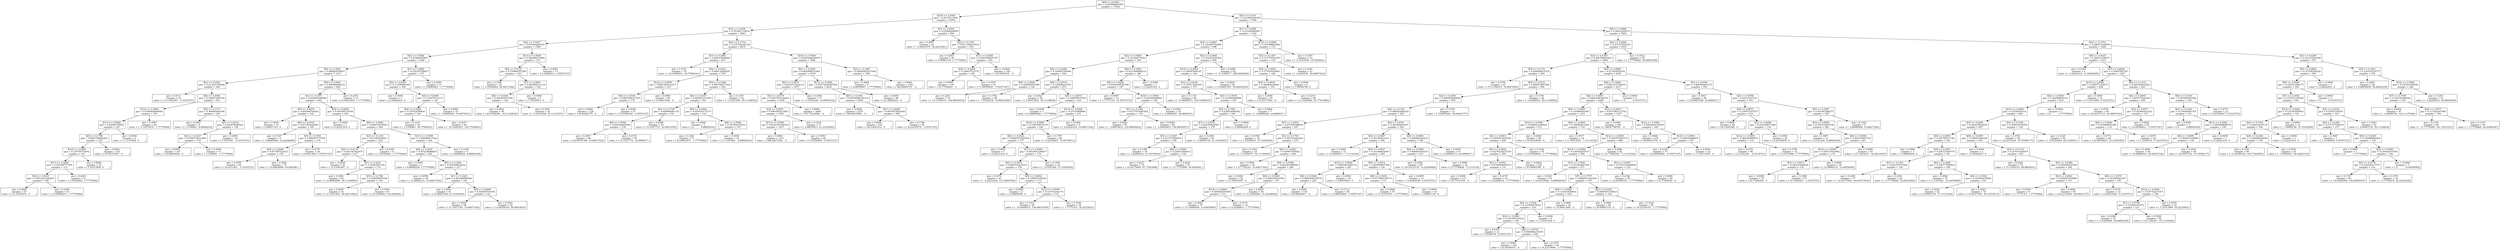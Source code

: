 digraph Tree {
0 [label="X[0] <= 0.0450\ngini = 0.499986893585\nsamples = 17452", shape="box"] ;
1 [label="X[14] <= 0.5000\ngini = 0.34735115561\nsamples = 10452", shape="box"] ;
0 -> 1 ;
2 [label="X[3] <= 0.1454\ngini = 0.351967116814\nsamples = 9863", shape="box"] ;
1 -> 2 ;
3 [label="X[5] <= 0.5247\ngini = 0.470924260323\nsamples = 1584", shape="box"] ;
2 -> 3 ;
4 [label="X[2] <= 0.5000\ngini = 0.47960255907\nsamples = 1408", shape="box"] ;
3 -> 4 ;
5 [label="X[4] <= 0.3054\ngini = 0.499824050857\nsamples = 1233", shape="box"] ;
4 -> 5 ;
6 [label="X[1] <= 0.2561\ngini = 0.213231740928\nsamples = 564", shape="box"] ;
5 -> 6 ;
7 [label="gini = 0.4111\nsamples = 43\nvalue = [ 13.11063567   5.33335751]", shape="box"] ;
6 -> 7 ;
8 [label="X[8] <= 0.5000\ngini = 0.189471465726\nsamples = 521", shape="box"] ;
6 -> 8 ;
9 [label="X[12] <= 0.5000\ngini = 0.0766804068949\nsamples = 376", shape="box"] ;
8 -> 9 ;
10 [label="X[13] <= 0.5000\ngini = 0.06020778945\nsamples = 327", shape="box"] ;
9 -> 10 ;
11 [label="X[5] <= 0.1790\ngini = 0.0607789482591\nsamples = 323", shape="box"] ;
10 -> 11 ;
12 [label="X[10] <= 0.5000\ngini = 0.137765735492\nsamples = 130", shape="box"] ;
11 -> 12 ;
13 [label="X[11] <= 0.5000\ngini = 0.153509777205\nsamples = 112", shape="box"] ;
12 -> 13 ;
14 [label="X[0] <= 0.0235\ngini = 0.0912221249225\nsamples = 100", shape="box"] ;
13 -> 14 ;
15 [label="gini = 0.0000\nsamples = 57\nvalue = [ 21.33255974   0.        ]", shape="box"] ;
14 -> 15 ;
16 [label="gini = 0.2000\nsamples = 43\nvalue = [ 13.99949233   1.77778584]", shape="box"] ;
14 -> 16 ;
17 [label="gini = 0.4445\nsamples = 12\nvalue = [ 3.55542662  1.77778584]", shape="box"] ;
13 -> 17 ;
18 [label="gini = 0.0000\nsamples = 18\nvalue = [ 5.33313994  0.        ]", shape="box"] ;
12 -> 18 ;
19 [label="gini = 0.0000\nsamples = 193\nvalue = [ 65.55317837   0.        ]", shape="box"] ;
11 -> 19 ;
20 [label="gini = 0.0000\nsamples = 4\nvalue = [ 1.11107082  0.        ]", shape="box"] ;
10 -> 20 ;
21 [label="gini = 0.1687\nsamples = 49\nvalue = [ 17.33270479   1.77778584]", shape="box"] ;
9 -> 21 ;
22 [label="X[5] <= 0.1173\ngini = 0.360685004346\nsamples = 145", shape="box"] ;
8 -> 22 ;
23 [label="gini = 0.3841\nsamples = 9\nvalue = [ 3.1109983   8.88892918]", shape="box"] ;
22 -> 23 ;
24 [label="X[5] <= 0.4012\ngini = 0.222479420942\nsamples = 136", shape="box"] ;
22 -> 24 ;
25 [label="X[3] <= 0.1437\ngini = 0.0760738310269\nsamples = 118", shape="box"] ;
24 -> 25 ;
26 [label="gini = 0.0000\nsamples = 107\nvalue = [ 39.99854952   0.        ]", shape="box"] ;
25 -> 26 ;
27 [label="gini = 0.4628\nsamples = 11\nvalue = [ 3.1109983   1.77778584]", shape="box"] ;
25 -> 27 ;
28 [label="gini = 0.4998\nsamples = 18\nvalue = [ 5.5553541   5.33335751]", shape="box"] ;
24 -> 28 ;
29 [label="X[5] <= 0.5000\ngini = 0.459900684632\nsamples = 669", shape="box"] ;
5 -> 29 ;
30 [label="X[1] <= 0.1871\ngini = 0.454601649586\nsamples = 642", shape="box"] ;
29 -> 30 ;
31 [label="X[5] <= 0.0679\ngini = 0.482006765462\nsamples = 192", shape="box"] ;
30 -> 31 ;
32 [label="gini = 0.0000\nsamples = 10\nvalue = [ 4.88871161  0.        ]", shape="box"] ;
31 -> 32 ;
33 [label="X[9] <= 0.0165\ngini = 0.473368324403\nsamples = 182", shape="box"] ;
31 -> 33 ;
34 [label="gini = 0.1107\nsamples = 6\nvalue = [  0.88885666  14.22228669]", shape="box"] ;
33 -> 34 ;
35 [label="X[5] <= 0.3765\ngini = 0.488307775782\nsamples = 176", shape="box"] ;
33 -> 35 ;
36 [label="X[0] <= 0.0286\ngini = 0.477597912033\nsamples = 150", shape="box"] ;
35 -> 36 ;
37 [label="gini = 0.2550\nsamples = 80\nvalue = [ 30.2211263    5.33335751]", shape="box"] ;
36 -> 37 ;
38 [label="gini = 0.3062\nsamples = 70\nvalue = [ 14.88834899  64.0002901 ]", shape="box"] ;
36 -> 38 ;
39 [label="gini = 0.4170\nsamples = 26\nvalue = [ 8.44413823  3.55557167]", shape="box"] ;
35 -> 39 ;
40 [label="X[9] <= 0.0050\ngini = 0.440748716509\nsamples = 450", shape="box"] ;
30 -> 40 ;
41 [label="gini = 0.0000\nsamples = 1\nvalue = [ 0.22221416  0.        ]", shape="box"] ;
40 -> 41 ;
42 [label="X[8] <= 0.5000\ngini = 0.440478279093\nsamples = 449", shape="box"] ;
40 -> 42 ;
43 [label="X[3] <= 0.1435\ngini = 0.411829304811\nsamples = 225", shape="box"] ;
42 -> 43 ;
44 [label="X[0] <= 0.0170\ngini = 0.403192762479\nsamples = 217", shape="box"] ;
43 -> 44 ;
45 [label="gini = -0.0000\nsamples = 43\nvalue = [ 13.11063567   0.        ]", shape="box"] ;
44 -> 45 ;
46 [label="X[1] <= 0.3261\ngini = 0.35363947192\nsamples = 174", shape="box"] ;
44 -> 46 ;
47 [label="gini = 0.3994\nsamples = 69\nvalue = [ 14.88834899  39.11128839]", shape="box"] ;
46 -> 47 ;
48 [label="X[5] <= 0.1790\ngini = 0.332605878108\nsamples = 105", shape="box"] ;
46 -> 48 ;
49 [label="gini = 0.2695\nsamples = 44\nvalue = [ 11.55513653  60.44471842]", shape="box"] ;
48 -> 49 ;
50 [label="gini = 0.3943\nsamples = 61\nvalue = [ 16.44384813  44.4446459 ]", shape="box"] ;
48 -> 50 ;
51 [label="gini = 0.4445\nsamples = 8\nvalue = [ 3.55542662  1.77778584]", shape="box"] ;
43 -> 51 ;
52 [label="X[11] <= 0.5000\ngini = 0.466896617342\nsamples = 224", shape="box"] ;
42 -> 52 ;
53 [label="X[9] <= 0.5035\ngini = 0.475238086603\nsamples = 220", shape="box"] ;
52 -> 53 ;
54 [label="gini = 0.3967\nsamples = 3\nvalue = [ 0.66664249  1.77778584]", shape="box"] ;
53 -> 54 ;
55 [label="X[5] <= 0.1420\ngini = 0.476004816432\nsamples = 217", shape="box"] ;
53 -> 55 ;
56 [label="gini = 0.4956\nsamples = 36\nvalue = [ 12.88842151  10.66671502]", shape="box"] ;
55 -> 56 ;
57 [label="X[1] <= 0.3261\ngini = 0.463040908626\nsamples = 181", shape="box"] ;
55 -> 57 ;
58 [label="gini = 0.4932\nsamples = 61\nvalue = [ 16.88827646  21.33343003]", shape="box"] ;
57 -> 58 ;
59 [label="X[0] <= 0.0298\ngini = 0.445406710393\nsamples = 120", shape="box"] ;
57 -> 59 ;
60 [label="gini = 0.4429\nsamples = 68\nvalue = [ 21.55477391  10.66671502]", shape="box"] ;
59 -> 60 ;
61 [label="gini = 0.2945\nsamples = 52\nvalue = [ 12.44399318  56.88914675]", shape="box"] ;
59 -> 61 ;
62 [label="gini = 0.1298\nsamples = 4\nvalue = [ 0.66664249  8.88892918]", shape="box"] ;
52 -> 62 ;
63 [label="gini = 0.2873\nsamples = 27\nvalue = [ 8.44413823  1.77778584]", shape="box"] ;
29 -> 63 ;
64 [label="X[1] <= 0.4690\ngini = 0.192145796637\nsamples = 175", shape="box"] ;
4 -> 64 ;
65 [label="X[5] <= 0.0309\ngini = 0.17299996349\nsamples = 162", shape="box"] ;
64 -> 65 ;
66 [label="gini = 0.0000\nsamples = 1\nvalue = [ 0.44442833  0.        ]", shape="box"] ;
65 -> 66 ;
67 [label="X[4] <= 0.8389\ngini = 0.170679712137\nsamples = 161", shape="box"] ;
65 -> 67 ;
68 [label="X[4] <= 0.4289\ngini = 0.197524596641\nsamples = 126", shape="box"] ;
67 -> 68 ;
69 [label="gini = 0.1107\nsamples = 30\nvalue = [  3.1109983   49.77800341]", shape="box"] ;
68 -> 69 ;
70 [label="gini = 0.2257\nsamples = 96\nvalue = [  19.33263227  129.77836603]", shape="box"] ;
68 -> 70 ;
71 [label="gini = 0.0965\nsamples = 35\nvalue = [  3.99985495  74.66700511]", shape="box"] ;
67 -> 71 ;
72 [label="gini = 0.4260\nsamples = 13\nvalue = [ 3.99985495  1.77778584]", shape="box"] ;
64 -> 72 ;
73 [label="X[13] <= 0.5000\ngini = 0.384266173804\nsamples = 176", shape="box"] ;
3 -> 73 ;
74 [label="X[9] <= 0.5125\ngini = 0.370860357299\nsamples = 163", shape="box"] ;
73 -> 74 ;
75 [label="gini = 0.1049\nsamples = 34\nvalue = [  3.55542662  60.44471842]", shape="box"] ;
74 -> 75 ;
76 [label="X[7] <= 0.8601\ngini = 0.465866311138\nsamples = 129", shape="box"] ;
74 -> 76 ;
77 [label="X[4] <= 0.9393\ngini = 0.460383572368\nsamples = 124", shape="box"] ;
76 -> 77 ;
78 [label="gini = 0.4903\nsamples = 99\nvalue = [ 29.55448381  39.11128839]", shape="box"] ;
77 -> 78 ;
79 [label="gini = 0.3047\nsamples = 25\nvalue = [  5.33313994  23.11121587]", shape="box"] ;
77 -> 79 ;
80 [label="gini = 0.0000\nsamples = 5\nvalue = [ 1.55549915  0.        ]", shape="box"] ;
76 -> 80 ;
81 [label="gini = 0.4963\nsamples = 13\nvalue = [ 4.22206912  3.55557167]", shape="box"] ;
73 -> 81 ;
82 [label="X[4] <= 0.1736\ngini = 0.135749330728\nsamples = 8279", shape="box"] ;
2 -> 82 ;
83 [label="X[7] <= 0.2954\ngini = 0.499514692895\nsamples = 613", shape="box"] ;
82 -> 83 ;
84 [label="gini = 0.3733\nsamples = 78\nvalue = [ 16.44384813  49.77800341]", shape="box"] ;
83 -> 84 ;
85 [label="X[0] <= 0.0210\ngini = 0.489132890297\nsamples = 535", shape="box"] ;
83 -> 85 ;
86 [label="X[12] <= 0.5000\ngini = 0.0827496141017\nsamples = 215", shape="box"] ;
85 -> 86 ;
87 [label="X[0] <= 0.0166\ngini = 0.0997266317616\nsamples = 175", shape="box"] ;
86 -> 87 ;
88 [label="gini = 0.0000\nsamples = 128\nvalue = [ 48.44268775   0.        ]", shape="box"] ;
87 -> 88 ;
89 [label="gini = 0.3029\nsamples = 47\nvalue = [ 15.55499148   3.55557167]", shape="box"] ;
87 -> 89 ;
90 [label="gini = 0.0000\nsamples = 40\nvalue = [ 14.66613482   0.        ]", shape="box"] ;
86 -> 90 ;
91 [label="X[5] <= 0.5309\ngini = 0.490749277022\nsamples = 320", shape="box"] ;
85 -> 91 ;
92 [label="X[0] <= 0.0357\ngini = 0.499523151956\nsamples = 301", shape="box"] ;
91 -> 92 ;
93 [label="X[3] <= 0.1765\ngini = 0.496804061155\nsamples = 191", shape="box"] ;
92 -> 93 ;
94 [label="X[8] <= 0.5000\ngini = 0.496328265944\nsamples = 138", shape="box"] ;
93 -> 94 ;
95 [label="gini = 0.4067\nsamples = 88\nvalue = [ 26.88791384  10.66671502]", shape="box"] ;
94 -> 95 ;
96 [label="gini = 0.4718\nsamples = 50\nvalue = [ 15.33277731  24.8890017 ]", shape="box"] ;
94 -> 96 ;
97 [label="gini = 0.4380\nsamples = 53\nvalue = [ 15.33277731  32.00014505]", shape="box"] ;
93 -> 97 ;
98 [label="X[5] <= 0.0494\ngini = 0.459520173175\nsamples = 110", shape="box"] ;
92 -> 98 ;
99 [label="gini = 0.0000\nsamples = 3\nvalue = [ 0.          8.88892918]", shape="box"] ;
98 -> 99 ;
100 [label="X[8] <= 0.5000\ngini = 0.357440155033\nsamples = 107", shape="box"] ;
98 -> 100 ;
101 [label="gini = 0.1284\nsamples = 73\nvalue = [ 23.99912971   1.77778584]", shape="box"] ;
100 -> 101 ;
102 [label="gini = 0.4938\nsamples = 34\nvalue = [ 11.1107082    8.88892918]", shape="box"] ;
100 -> 102 ;
103 [label="gini = 0.1447\nsamples = 19\nvalue = [  3.33321246  39.11128839]", shape="box"] ;
91 -> 103 ;
104 [label="X[10] <= 0.5000\ngini = 0.0335048389979\nsamples = 7666", shape="box"] ;
82 -> 104 ;
105 [label="X[4] <= 0.5188\ngini = 0.0402908533901\nsamples = 6105", shape="box"] ;
104 -> 105 ;
106 [label="X[4] <= 0.3975\ngini = 0.0634371492133\nsamples = 3475", shape="box"] ;
105 -> 106 ;
107 [label="X[3] <= 0.9176\ngini = 0.0397297164261\nsamples = 3458", shape="box"] ;
106 -> 107 ;
108 [label="X[3] <= 0.8057\ngini = 0.0901962515853\nsamples = 1454", shape="box"] ;
107 -> 108 ;
109 [label="X[13] <= 0.5000\ngini = 0.0140781692729\nsamples = 1437", shape="box"] ;
108 -> 109 ;
110 [label="gini = 0.0000\nsamples = 1411\nvalue = [ 488.42673242    0.        ]", shape="box"] ;
109 -> 110 ;
111 [label="gini = 0.3953\nsamples = 26\nvalue = [ 9.55520905  3.55557167]", shape="box"] ;
109 -> 111 ;
112 [label="gini = 0.2101\nsamples = 17\nvalue = [  2.88878413  21.33343003]", shape="box"] ;
108 -> 112 ;
113 [label="gini = 0.0000\nsamples = 2004\nvalue = [ 701.75232984    0.        ]", shape="box"] ;
107 -> 113 ;
114 [label="gini = 0.2854\nsamples = 17\nvalue = [  3.33321246  16.00007252]", shape="box"] ;
106 -> 114 ;
115 [label="X[13] <= 0.5000\ngini = 0.00775025697594\nsamples = 2630", shape="box"] ;
105 -> 115 ;
116 [label="X[0] <= 0.0391\ngini = 0.00794064184116\nsamples = 2564", shape="box"] ;
115 -> 116 ;
117 [label="gini = -0.0000\nsamples = 2275\nvalue = [ 786.86035464    0.        ]", shape="box"] ;
116 -> 117 ;
118 [label="X[1] <= 0.9299\ngini = 0.0653672802449\nsamples = 289", shape="box"] ;
116 -> 118 ;
119 [label="gini = 0.0000\nsamples = 193\nvalue = [ 69.33081916   0.        ]", shape="box"] ;
118 -> 119 ;
120 [label="gini = 0.1790\nsamples = 96\nvalue = [ 32.22105378   3.55557167]", shape="box"] ;
118 -> 120 ;
121 [label="gini = 0.0000\nsamples = 66\nvalue = [ 21.99920223   0.        ]", shape="box"] ;
115 -> 121 ;
122 [label="X[3] <= 0.1487\ngini = 0.00642847817049\nsamples = 1561", shape="box"] ;
104 -> 122 ;
123 [label="gini = 0.4800\nsamples = 8\nvalue = [ 2.66656997  1.77778584]", shape="box"] ;
122 -> 123 ;
124 [label="gini = 0.0000\nsamples = 1553\nvalue = [ 546.86905755    0.        ]", shape="box"] ;
122 -> 124 ;
125 [label="X[3] <= 0.0591\ngini = 0.25260099859\nsamples = 589", shape="box"] ;
1 -> 125 ;
126 [label="gini = 0.2897\nsamples = 24\nvalue = [  6.44421076  30.22235921]", shape="box"] ;
125 -> 126 ;
127 [label="X[4] <= 0.1736\ngini = 0.0511394013014\nsamples = 565", shape="box"] ;
125 -> 127 ;
128 [label="gini = 0.2563\nsamples = 26\nvalue = [ 9.99963738  1.77778584]", shape="box"] ;
127 -> 128 ;
129 [label="X[7] <= 0.6458\ngini = 0.0364768597307\nsamples = 539", shape="box"] ;
127 -> 129 ;
130 [label="X[4] <= 0.4268\ngini = 0.100037415751\nsamples = 190", shape="box"] ;
129 -> 130 ;
131 [label="gini = 0.0000\nsamples = 149\nvalue = [ 51.77590021   0.        ]", shape="box"] ;
130 -> 131 ;
132 [label="gini = 0.3527\nsamples = 41\nvalue = [ 11.99956485   3.55557167]", shape="box"] ;
130 -> 132 ;
133 [label="gini = -0.0000\nsamples = 349\nvalue = [ 123.9955035    0.       ]", shape="box"] ;
129 -> 133 ;
134 [label="X[3] <= 0.1431\ngini = 0.419829186184\nsamples = 7000", shape="box"] ;
0 -> 134 ;
135 [label="X[1] <= 0.4690\ngini = 0.141044409957\nsamples = 1149", shape="box"] ;
134 -> 135 ;
136 [label="X[4] <= 0.6987\ngini = 0.122240762286\nsamples = 996", shape="box"] ;
135 -> 136 ;
137 [label="X[2] <= 0.5000\ngini = 0.10320677626\nsamples = 590", shape="box"] ;
136 -> 137 ;
138 [label="X[4] <= 0.4289\ngini = 0.149091346406\nsamples = 392", shape="box"] ;
137 -> 138 ;
139 [label="X[8] <= 0.5000\ngini = 0.200582651988\nsamples = 120", shape="box"] ;
138 -> 139 ;
140 [label="gini = 0.2201\nsamples = 74\nvalue = [  15.11056315  104.88936433]", shape="box"] ;
139 -> 140 ;
141 [label="gini = 0.1702\nsamples = 46\nvalue = [  7.55528158  72.88921928]", shape="box"] ;
139 -> 141 ;
142 [label="X[0] <= 0.0514\ngini = 0.128588210743\nsamples = 272", shape="box"] ;
138 -> 142 ;
143 [label="gini = 0.2921\nsamples = 38\nvalue = [  8.44413823  39.11128839]", shape="box"] ;
142 -> 143 ;
144 [label="X[9] <= 0.0075\ngini = 0.109958675032\nsamples = 234", shape="box"] ;
142 -> 144 ;
145 [label="gini = 0.4444\nsamples = 3\nvalue = [ 0.88885666  1.77778584]", shape="box"] ;
144 -> 145 ;
146 [label="X[13] <= 0.5000\ngini = 0.10725968899\nsamples = 231", shape="box"] ;
144 -> 146 ;
147 [label="X[10] <= 0.5000\ngini = 0.108756074145\nsamples = 226", shape="box"] ;
146 -> 147 ;
148 [label="X[0] <= 0.0520\ngini = 0.0928743365305\nsamples = 177", shape="box"] ;
147 -> 148 ;
149 [label="gini = 0.0000\nsamples = 1\nvalue = [ 0.22221416  0.        ]", shape="box"] ;
148 -> 149 ;
150 [label="X[11] <= 0.5000\ngini = 0.0918872196977\nsamples = 176", shape="box"] ;
148 -> 150 ;
151 [label="X[0] <= 0.0672\ngini = 0.0847010210147\nsamples = 153", shape="box"] ;
150 -> 151 ;
152 [label="gini = 0.0370\nsamples = 41\nvalue = [   2.22214164  115.55607934]", shape="box"] ;
151 -> 152 ;
153 [label="X[5] <= 0.0802\ngini = 0.108293102438\nsamples = 112", shape="box"] ;
151 -> 153 ;
154 [label="gini = 0.0000\nsamples = 2\nvalue = [ 0.88885666  0.        ]", shape="box"] ;
153 -> 154 ;
155 [label="X[12] <= 0.5000\ngini = 0.101742162178\nsamples = 110", shape="box"] ;
153 -> 155 ;
156 [label="gini = 0.1012\nsamples = 92\nvalue = [  10.44406571  184.88972695]", shape="box"] ;
155 -> 156 ;
157 [label="gini = 0.1049\nsamples = 18\nvalue = [  1.77771331  30.22235921]", shape="box"] ;
155 -> 157 ;
158 [label="gini = 0.1505\nsamples = 23\nvalue = [  3.33321246  37.33350256]", shape="box"] ;
150 -> 158 ;
159 [label="gini = 0.1787\nsamples = 49\nvalue = [  8.22192407  74.66700511]", shape="box"] ;
147 -> 159 ;
160 [label="gini = 0.0400\nsamples = 5\nvalue = [  0.22221416  10.66671502]", shape="box"] ;
146 -> 160 ;
161 [label="X[0] <= 0.3006\ngini = 0.0313496898214\nsamples = 198", shape="box"] ;
137 -> 161 ;
162 [label="X[5] <= 0.0926\ngini = 0.0305058543796\nsamples = 197", shape="box"] ;
161 -> 162 ;
163 [label="gini = 0.0907\nsamples = 15\nvalue = [  1.77771331  35.55571672]", shape="box"] ;
162 -> 163 ;
164 [label="X[10] <= 0.5000\ngini = 0.025490486683\nsamples = 182", shape="box"] ;
162 -> 164 ;
165 [label="X[1] <= 0.1382\ngini = 0.0177074401952\nsamples = 143", shape="box"] ;
164 -> 165 ;
166 [label="gini = 0.0242\nsamples = 97\nvalue = [   2.88878413  232.88994452]", shape="box"] ;
165 -> 166 ;
167 [label="gini = 0.0065\nsamples = 46\nvalue = [   0.44442833  136.88950937]", shape="box"] ;
165 -> 167 ;
168 [label="gini = 0.0566\nsamples = 39\nvalue = [  2.66656997  88.8892918 ]", shape="box"] ;
164 -> 168 ;
169 [label="gini = -0.0000\nsamples = 1\nvalue = [ 0.22221416  0.        ]", shape="box"] ;
161 -> 169 ;
170 [label="X[2] <= 0.5000\ngini = 0.152363255383\nsamples = 406", shape="box"] ;
136 -> 170 ;
171 [label="X[10] <= 0.5000\ngini = 0.190097660167\nsamples = 324", shape="box"] ;
170 -> 171 ;
172 [label="X[3] <= 0.0239\ngini = 0.179013653005\nsamples = 275", shape="box"] ;
171 -> 172 ;
173 [label="gini = 0.1118\nsamples = 88\nvalue = [  10.44406571  165.33408275]", shape="box"] ;
172 -> 173 ;
174 [label="X[3] <= 0.0978\ngini = 0.215920999689\nsamples = 187", shape="box"] ;
172 -> 174 ;
175 [label="X[5] <= 0.7901\ngini = 0.228524986382\nsamples = 180", shape="box"] ;
174 -> 175 ;
176 [label="X[7] <= 0.0970\ngini = 0.225350659567\nsamples = 178", shape="box"] ;
175 -> 176 ;
177 [label="X[5] <= 0.1667\ngini = 0.217373054674\nsamples = 158", shape="box"] ;
176 -> 177 ;
178 [label="gini = 0.1399\nsamples = 30\nvalue = [  4.22206912  51.55578924]", shape="box"] ;
177 -> 178 ;
179 [label="X[8] <= 0.5000\ngini = 0.238572844014\nsamples = 128", shape="box"] ;
177 -> 179 ;
180 [label="gini = 0.2217\nsamples = 75\nvalue = [ 14.22170649  97.77822098]", shape="box"] ;
179 -> 180 ;
181 [label="gini = 0.2625\nsamples = 53\nvalue = [ 11.77735069  64.0002901 ]", shape="box"] ;
179 -> 181 ;
182 [label="gini = 0.2945\nsamples = 20\nvalue = [  4.66649744  21.33343003]", shape="box"] ;
176 -> 182 ;
183 [label="gini = -0.0000\nsamples = 2\nvalue = [ 0.66664249  0.        ]", shape="box"] ;
175 -> 183 ;
184 [label="gini = 0.0666\nsamples = 7\nvalue = [  0.88885666  24.8890017 ]", shape="box"] ;
174 -> 184 ;
185 [label="gini = 0.2603\nsamples = 49\nvalue = [ 10.66627987  58.66693259]", shape="box"] ;
171 -> 185 ;
186 [label="gini = 0.0468\nsamples = 82\nvalue = [   5.11092577  208.00094281]", shape="box"] ;
170 -> 186 ;
187 [label="X[12] <= 0.5000\ngini = 0.318788663802\nsamples = 153", shape="box"] ;
135 -> 187 ;
188 [label="X[3] <= 0.1407\ngini = 0.315775632355\nsamples = 130", shape="box"] ;
187 -> 188 ;
189 [label="X[5] <= 0.5000\ngini = 0.377016630081\nsamples = 109", shape="box"] ;
188 -> 189 ;
190 [label="X[0] <= 0.0630\ngini = 0.362804038403\nsamples = 103", shape="box"] ;
189 -> 190 ;
191 [label="gini = 0.0000\nsamples = 35\nvalue = [ 12.22177902   0.        ]", shape="box"] ;
190 -> 191 ;
192 [label="gini = 0.2411\nsamples = 68\nvalue = [ 13.33284984  81.77814846]", shape="box"] ;
190 -> 192 ;
193 [label="gini = 0.0000\nsamples = 6\nvalue = [ 1.99992748  0.        ]", shape="box"] ;
189 -> 193 ;
194 [label="gini = 0.1065\nsamples = 21\nvalue = [  2.4443558   40.88907423]", shape="box"] ;
188 -> 194 ;
195 [label="gini = 0.3367\nsamples = 23\nvalue = [  5.33313994  19.5556442 ]", shape="box"] ;
187 -> 195 ;
196 [label="X[0] <= 0.0999\ngini = 0.48521495475\nsamples = 5851", shape="box"] ;
134 -> 196 ;
197 [label="X[2] <= 0.5000\ngini = 0.415355505191\nsamples = 4027", shape="box"] ;
196 -> 197 ;
198 [label="X[3] <= 0.4389\ngini = 0.396780943923\nsamples = 3989", shape="box"] ;
197 -> 198 ;
199 [label="X[5] <= 0.1173\ngini = 0.494608075334\nsamples = 959", shape="box"] ;
198 -> 199 ;
200 [label="gini = 0.2756\nsamples = 63\nvalue = [ 15.11056315  76.44479095]", shape="box"] ;
199 -> 200 ;
201 [label="X[5] <= 0.5123\ngini = 0.499937847992\nsamples = 896", shape="box"] ;
199 -> 201 ;
202 [label="X[4] <= 0.3054\ngini = 0.498456590046\nsamples = 870", shape="box"] ;
201 -> 202 ;
203 [label="X[4] <= 0.1736\ngini = 0.488293688229\nsamples = 839", shape="box"] ;
202 -> 203 ;
204 [label="X[7] <= 0.2954\ngini = 0.473954368894\nsamples = 297", shape="box"] ;
203 -> 204 ;
205 [label="gini = 0.0768\nsamples = 18\nvalue = [  1.55549915  37.33350256]", shape="box"] ;
204 -> 205 ;
206 [label="X[3] <= 0.1703\ngini = 0.497202593402\nsamples = 279", shape="box"] ;
204 -> 206 ;
207 [label="gini = 0.1553\nsamples = 35\nvalue = [  5.11092577  55.11136092]", shape="box"] ;
206 -> 207 ;
208 [label="X[0] <= 0.0493\ngini = 0.448657495421\nsamples = 244", shape="box"] ;
206 -> 208 ;
209 [label="gini = 0.4991\nsamples = 35\nvalue = [  9.77742321  10.66671502]", shape="box"] ;
208 -> 209 ;
210 [label="X[0] <= 0.0566\ngini = 0.420381989599\nsamples = 209", shape="box"] ;
208 -> 210 ;
211 [label="gini = 0.0000\nsamples = 52\nvalue = [ 17.55491895   0.        ]", shape="box"] ;
210 -> 211 ;
212 [label="X[8] <= 0.5000\ngini = 0.465618016794\nsamples = 157", shape="box"] ;
210 -> 212 ;
213 [label="X[14] <= 0.5000\ngini = 0.409265291856\nsamples = 113", shape="box"] ;
212 -> 213 ;
214 [label="gini = 0.4082\nsamples = 97\nvalue = [ 31.10998296  12.44450085]", shape="box"] ;
213 -> 214 ;
215 [label="gini = 0.4170\nsamples = 16\nvalue = [ 4.22206912  1.77778584]", shape="box"] ;
213 -> 215 ;
216 [label="gini = 0.4995\nsamples = 44\nvalue = [ 13.33284984  14.22228669]", shape="box"] ;
212 -> 216 ;
217 [label="X[0] <= 0.0741\ngini = 0.383389933297\nsamples = 542", shape="box"] ;
203 -> 217 ;
218 [label="X[0] <= 0.0467\ngini = 0.201452631411\nsamples = 396", shape="box"] ;
217 -> 218 ;
219 [label="gini = 0.4820\nsamples = 31\nvalue = [ 10.44406571   7.11114334]", shape="box"] ;
218 -> 219 ;
220 [label="X[0] <= 0.0637\ngini = 0.141808416447\nsamples = 365", shape="box"] ;
218 -> 220 ;
221 [label="X[14] <= 0.5000\ngini = 0.0800635295112\nsamples = 241", shape="box"] ;
220 -> 221 ;
222 [label="X[8] <= 0.5000\ngini = 0.0858509339478\nsamples = 225", shape="box"] ;
221 -> 222 ;
223 [label="gini = 0.0000\nsamples = 179\nvalue = [ 60.66446677   0.        ]", shape="box"] ;
222 -> 223 ;
224 [label="gini = 0.3112\nsamples = 46\nvalue = [ 14.88834899   3.55557167]", shape="box"] ;
222 -> 224 ;
225 [label="gini = 0.0000\nsamples = 16\nvalue = [ 5.99978243  0.        ]", shape="box"] ;
221 -> 225 ;
226 [label="X[5] <= 0.4012\ngini = 0.229499407356\nsamples = 124", shape="box"] ;
220 -> 226 ;
227 [label="X[8] <= 0.5000\ngini = 0.0775460156773\nsamples = 111", shape="box"] ;
226 -> 227 ;
228 [label="gini = 0.0868\nsamples = 97\nvalue = [ 37.33197955   1.77778584]", shape="box"] ;
227 -> 228 ;
229 [label="gini = 0.0000\nsamples = 14\nvalue = [ 4.88871161  0.        ]", shape="box"] ;
227 -> 229 ;
230 [label="gini = 0.4959\nsamples = 13\nvalue = [ 4.44428328  5.33335751]", shape="box"] ;
226 -> 230 ;
231 [label="X[0] <= 0.0904\ngini = 0.499892622233\nsamples = 146", shape="box"] ;
217 -> 231 ;
232 [label="X[8] <= 0.5000\ngini = 0.480003916193\nsamples = 103", shape="box"] ;
231 -> 232 ;
233 [label="gini = 0.4560\nsamples = 85\nvalue = [ 26.22127135  14.22228669]", shape="box"] ;
232 -> 233 ;
234 [label="gini = 0.4946\nsamples = 18\nvalue = [ 5.77756826  7.11114334]", shape="box"] ;
232 -> 234 ;
235 [label="gini = 0.4495\nsamples = 43\nvalue = [ 12.88842151  24.8890017 ]", shape="box"] ;
231 -> 235 ;
236 [label="gini = 0.1975\nsamples = 31\nvalue = [  5.99978243  48.00021757]", shape="box"] ;
202 -> 236 ;
237 [label="gini = 0.1759\nsamples = 26\nvalue = [  4.22206912  39.11128839]", shape="box"] ;
201 -> 237 ;
238 [label="X[0] <= 0.0806\ngini = 0.213454054391\nsamples = 3030", shape="box"] ;
198 -> 238 ;
239 [label="X[6] <= 0.5000\ngini = 0.0921231706531\nsamples = 2471", shape="box"] ;
238 -> 239 ;
240 [label="X[4] <= 0.4895\ngini = 0.0820184394701\nsamples = 2468", shape="box"] ;
239 -> 240 ;
241 [label="X[0] <= 0.0560\ngini = 0.140960603907\nsamples = 1231", shape="box"] ;
240 -> 241 ;
242 [label="X[12] <= 0.5000\ngini = 0.0384021380621\nsamples = 513", shape="box"] ;
241 -> 242 ;
243 [label="X[3] <= 0.9813\ngini = 0.0459533435264\nsamples = 428", shape="box"] ;
242 -> 243 ;
244 [label="X[3] <= 0.9593\ngini = 0.0270230275319\nsamples = 369", shape="box"] ;
243 -> 244 ;
245 [label="X[3] <= 0.9591\ngini = 0.0746564050372\nsamples = 131", shape="box"] ;
244 -> 245 ;
246 [label="gini = 0.0000\nsamples = 117\nvalue = [ 39.77633535   0.        ]", shape="box"] ;
245 -> 246 ;
247 [label="gini = 0.4170\nsamples = 14\nvalue = [ 4.22206912  1.77778584]", shape="box"] ;
245 -> 247 ;
248 [label="gini = -0.0000\nsamples = 238\nvalue = [ 83.99695398   0.        ]", shape="box"] ;
244 -> 248 ;
249 [label="gini = 0.1528\nsamples = 59\nvalue = [ 19.55484643   1.77778584]", shape="box"] ;
243 -> 249 ;
250 [label="gini = -0.0000\nsamples = 85\nvalue = [ 30.44334046   0.        ]", shape="box"] ;
242 -> 250 ;
251 [label="X[0] <= 0.0568\ngini = 0.199693813491\nsamples = 718", shape="box"] ;
241 -> 251 ;
252 [label="gini = 0.4717\nsamples = 32\nvalue = [ 11.55513653   7.11114334]", shape="box"] ;
251 -> 252 ;
253 [label="X[12] <= 0.5000\ngini = 0.169757644374\nsamples = 686", shape="box"] ;
251 -> 253 ;
254 [label="X[10] <= 0.5000\ngini = 0.144435205167\nsamples = 594", shape="box"] ;
253 -> 254 ;
255 [label="X[3] <= 0.7940\ngini = 0.161262047845\nsamples = 471", shape="box"] ;
254 -> 255 ;
256 [label="gini = 0.3261\nsamples = 93\nvalue = [ 34.44319542   8.88892918]", shape="box"] ;
255 -> 256 ;
257 [label="X[7] <= 0.7757\ngini = 0.0980511434301\nsamples = 378", shape="box"] ;
255 -> 257 ;
258 [label="X[8] <= 0.5000\ngini = 0.114410550843\nsamples = 236", shape="box"] ;
257 -> 258 ;
259 [label="X[4] <= 0.3536\ngini = 0.135638275022\nsamples = 193", shape="box"] ;
258 -> 259 ;
260 [label="X[3] <= 0.9802\ngini = 0.141600701612\nsamples = 185", shape="box"] ;
259 -> 260 ;
261 [label="gini = 0.4352\nsamples = 21\nvalue = [ 7.55528158  3.55557167]", shape="box"] ;
260 -> 261 ;
262 [label="X[0] <= 0.0735\ngini = 0.0589882219276\nsamples = 164", shape="box"] ;
260 -> 262 ;
263 [label="gini = 0.0000\nsamples = 128\nvalue = [ 42.44290532   0.        ]", shape="box"] ;
262 -> 263 ;
264 [label="gini = 0.1975\nsamples = 36\nvalue = [ 14.22170649   1.77778584]", shape="box"] ;
262 -> 264 ;
265 [label="gini = 0.0000\nsamples = 8\nvalue = [ 3.33321246  0.        ]", shape="box"] ;
259 -> 265 ;
266 [label="gini = 0.0000\nsamples = 43\nvalue = [ 14.66613482   0.        ]", shape="box"] ;
258 -> 266 ;
267 [label="X[5] <= 0.3025\ngini = 0.0685853150023\nsamples = 142", shape="box"] ;
257 -> 267 ;
268 [label="gini = -0.0000\nsamples = 86\nvalue = [ 29.99891214   0.        ]", shape="box"] ;
267 -> 268 ;
269 [label="gini = 0.1620\nsamples = 56\nvalue = [ 18.22156145   1.77778584]", shape="box"] ;
267 -> 269 ;
270 [label="X[3] <= 0.9697\ngini = 0.0743102488958\nsamples = 123", shape="box"] ;
254 -> 270 ;
271 [label="gini = 0.2188\nsamples = 38\nvalue = [ 12.44399318   1.77778584]", shape="box"] ;
270 -> 271 ;
272 [label="gini = 0.0000\nsamples = 85\nvalue = [ 31.77662545   0.        ]", shape="box"] ;
270 -> 272 ;
273 [label="gini = 0.2988\nsamples = 92\nvalue = [ 31.77662545   7.11114334]", shape="box"] ;
253 -> 273 ;
274 [label="X[3] <= 0.9813\ngini = 0.0157865115792\nsamples = 1237", shape="box"] ;
240 -> 274 ;
275 [label="gini = 0.0000\nsamples = 852\nvalue = [ 308.87768793    0.        ]", shape="box"] ;
274 -> 275 ;
276 [label="X[12] <= 0.5000\ngini = 0.0502040735205\nsamples = 385", shape="box"] ;
274 -> 276 ;
277 [label="gini = 0.0000\nsamples = 278\nvalue = [ 99.99637379   0.        ]", shape="box"] ;
276 -> 277 ;
278 [label="X[10] <= 0.5000\ngini = 0.169630466875\nsamples = 107", shape="box"] ;
276 -> 278 ;
279 [label="gini = 0.2328\nsamples = 75\nvalue = [ 22.88805889   3.55557167]", shape="box"] ;
278 -> 279 ;
280 [label="gini = 0.0000\nsamples = 32\nvalue = [ 11.55513653   0.        ]", shape="box"] ;
278 -> 280 ;
281 [label="gini = 0.0000\nsamples = 3\nvalue = [ 0.          5.33335751]", shape="box"] ;
239 -> 281 ;
282 [label="X[3] <= 0.9394\ngini = 0.460593001275\nsamples = 559", shape="box"] ;
238 -> 282 ;
283 [label="gini = 0.4817\nsamples = 58\nvalue = [ 16.88827646  24.8890017 ]", shape="box"] ;
282 -> 283 ;
284 [label="X[3] <= 0.9798\ngini = 0.43413537191\nsamples = 501", shape="box"] ;
282 -> 284 ;
285 [label="X[0] <= 0.0873\ngini = 0.159975357437\nsamples = 216", shape="box"] ;
284 -> 285 ;
286 [label="gini = 0.0000\nsamples = 82\nvalue = [ 29.11005548   0.        ]", shape="box"] ;
285 -> 286 ;
287 [label="X[1] <= 0.9299\ngini = 0.236108977284\nsamples = 134", shape="box"] ;
285 -> 287 ;
288 [label="X[12] <= 0.5000\ngini = 0.262426080672\nsamples = 114", shape="box"] ;
287 -> 288 ;
289 [label="gini = 0.2378\nsamples = 98\nvalue = [ 33.3321246    5.33335751]", shape="box"] ;
288 -> 289 ;
290 [label="gini = 0.3750\nsamples = 16\nvalue = [ 5.33313994  1.77778584]", shape="box"] ;
288 -> 290 ;
291 [label="gini = 0.0000\nsamples = 20\nvalue = [ 6.22199659  0.        ]", shape="box"] ;
287 -> 291 ;
292 [label="X[5] <= 0.5247\ngini = 0.491903380277\nsamples = 285", shape="box"] ;
284 -> 292 ;
293 [label="X[3] <= 0.9802\ngini = 0.479273447238\nsamples = 280", shape="box"] ;
292 -> 293 ;
294 [label="gini = 0.3967\nsamples = 13\nvalue = [ 3.33321246  8.88892918]", shape="box"] ;
293 -> 294 ;
295 [label="X[8] <= 0.5000\ngini = 0.465378957163\nsamples = 267", shape="box"] ;
293 -> 295 ;
296 [label="X[12] <= 0.5000\ngini = 0.359137814992\nsamples = 174", shape="box"] ;
295 -> 296 ;
297 [label="X[3] <= 0.9813\ngini = 0.189103484634\nsamples = 136", shape="box"] ;
296 -> 297 ;
298 [label="gini = -0.0000\nsamples = 79\nvalue = [ 25.77684302   0.        ]", shape="box"] ;
297 -> 298 ;
299 [label="gini = 0.3389\nsamples = 57\nvalue = [ 19.33263227   5.33335751]", shape="box"] ;
297 -> 299 ;
300 [label="gini = 0.4998\nsamples = 38\nvalue = [ 12.88842151  12.44450085]", shape="box"] ;
296 -> 300 ;
301 [label="gini = 0.4969\nsamples = 93\nvalue = [ 27.33234217  32.00014505]", shape="box"] ;
295 -> 301 ;
302 [label="gini = 0.1420\nsamples = 5\nvalue = [  0.88885666  10.66671502]", shape="box"] ;
292 -> 302 ;
303 [label="gini = 0.1632\nsamples = 38\nvalue = [  5.77756826  58.66693259]", shape="box"] ;
197 -> 303 ;
304 [label="X[0] <= 0.1701\ngini = 0.286473348658\nsamples = 1824", shape="box"] ;
196 -> 304 ;
305 [label="X[9] <= 0.0025\ngini = 0.380513195471\nsamples = 1251", shape="box"] ;
304 -> 305 ;
306 [label="gini = 0.0345\nsamples = 4\nvalue = [  0.22221416  12.44450085]", shape="box"] ;
305 -> 306 ;
307 [label="X[7] <= 0.6839\ngini = 0.38287657247\nsamples = 1247", shape="box"] ;
305 -> 307 ;
308 [label="X[13] <= 0.5000\ngini = 0.328577123675\nsamples = 824", shape="box"] ;
307 -> 308 ;
309 [label="X[6] <= 0.5000\ngini = 0.324588934331\nsamples = 810", shape="box"] ;
308 -> 309 ;
310 [label="X[10] <= 0.5000\ngini = 0.3250550314\nsamples = 809", shape="box"] ;
309 -> 310 ;
311 [label="X[5] <= 0.2284\ngini = 0.329234823836\nsamples = 667", shape="box"] ;
310 -> 311 ;
312 [label="X[9] <= 0.0055\ngini = 0.297786371381\nsamples = 304", shape="box"] ;
311 -> 312 ;
313 [label="gini = 0.0000\nsamples = 3\nvalue = [ 0.88885666  0.        ]", shape="box"] ;
312 -> 313 ;
314 [label="X[4] <= 0.2657\ngini = 0.295313600775\nsamples = 301", shape="box"] ;
312 -> 314 ;
315 [label="X[3] <= 0.1703\ngini = 0.203379757002\nsamples = 105", shape="box"] ;
314 -> 315 ;
316 [label="gini = 0.1845\nsamples = 77\nvalue = [  12.22177902  106.66715016]", shape="box"] ;
315 -> 316 ;
317 [label="gini = 0.2591\nsamples = 28\nvalue = [  5.77756826  32.00014505]", shape="box"] ;
315 -> 317 ;
318 [label="X[0] <= 0.1060\ngini = 0.350777506424\nsamples = 196", shape="box"] ;
314 -> 318 ;
319 [label="gini = 0.4984\nsamples = 35\nvalue = [ 11.1107082   12.44450085]", shape="box"] ;
318 -> 319 ;
320 [label="X[4] <= 0.3536\ngini = 0.316693276865\nsamples = 161", shape="box"] ;
318 -> 320 ;
321 [label="gini = 0.3426\nsamples = 82\nvalue = [ 19.99927476  71.11143344]", shape="box"] ;
320 -> 321 ;
322 [label="gini = 0.2923\nsamples = 79\nvalue = [ 18.44377561  85.33372013]", shape="box"] ;
320 -> 322 ;
323 [label="X[9] <= 0.0095\ngini = 0.358043206105\nsamples = 363", shape="box"] ;
311 -> 323 ;
324 [label="gini = 0.0000\nsamples = 2\nvalue = [ 0.44442833  0.        ]", shape="box"] ;
323 -> 324 ;
325 [label="X[3] <= 0.1710\ngini = 0.357074450075\nsamples = 361", shape="box"] ;
323 -> 325 ;
326 [label="gini = 0.2484\nsamples = 79\nvalue = [ 15.11056315  88.8892918 ]", shape="box"] ;
325 -> 326 ;
327 [label="X[1] <= 0.9389\ngini = 0.390644534789\nsamples = 282", shape="box"] ;
325 -> 327 ;
328 [label="X[4] <= 0.0941\ngini = 0.469265355684\nsamples = 101", shape="box"] ;
327 -> 328 ;
329 [label="gini = 0.5000\nsamples = 6\nvalue = [ 1.77771331  1.77778584]", shape="box"] ;
328 -> 329 ;
330 [label="gini = 0.4663\nsamples = 95\nvalue = [ 28.22119883  48.00021757]", shape="box"] ;
328 -> 330 ;
331 [label="X[0] <= 0.1079\ngini = 0.343659561037\nsamples = 181", shape="box"] ;
327 -> 331 ;
332 [label="gini = 0.4745\nsamples = 33\nvalue = [ 8.44413823  5.33335751]", shape="box"] ;
331 -> 332 ;
333 [label="X[12] <= 0.5000\ngini = 0.307792214767\nsamples = 148", shape="box"] ;
331 -> 333 ;
334 [label="X[7] <= 0.5768\ngini = 0.319992167272\nsamples = 123", shape="box"] ;
333 -> 334 ;
335 [label="gini = 0.2368\nsamples = 47\nvalue = [  9.33299489  58.66693259]", shape="box"] ;
334 -> 335 ;
336 [label="gini = 0.3824\nsamples = 76\nvalue = [ 19.1104181   55.11136092]", shape="box"] ;
334 -> 336 ;
337 [label="gini = 0.2550\nsamples = 25\nvalue = [  5.33313994  30.22235921]", shape="box"] ;
333 -> 337 ;
338 [label="X[5] <= 0.3148\ngini = 0.305810330559\nsamples = 142", shape="box"] ;
310 -> 338 ;
339 [label="gini = 0.3725\nsamples = 92\nvalue = [ 22.2214164   67.55586177]", shape="box"] ;
338 -> 339 ;
340 [label="gini = 0.2129\nsamples = 50\nvalue = [  9.55520905  69.3336476 ]", shape="box"] ;
338 -> 340 ;
341 [label="gini = -0.0000\nsamples = 1\nvalue = [ 0.          1.77778584]", shape="box"] ;
309 -> 341 ;
342 [label="gini = 0.5000\nsamples = 14\nvalue = [ 5.33313994  5.33335751]", shape="box"] ;
308 -> 342 ;
343 [label="X[0] <= 0.1319\ngini = 0.484395623622\nsamples = 423", shape="box"] ;
307 -> 343 ;
344 [label="X[4] <= 0.4895\ngini = 0.497077026104\nsamples = 259", shape="box"] ;
343 -> 344 ;
345 [label="gini = 0.4761\nsamples = 89\nvalue = [ 26.22127135  40.88907423]", shape="box"] ;
344 -> 345 ;
346 [label="X[3] <= 0.9577\ngini = 0.453691833221\nsamples = 170", shape="box"] ;
344 -> 346 ;
347 [label="X[8] <= 0.5000\ngini = 0.479468870384\nsamples = 118", shape="box"] ;
346 -> 347 ;
348 [label="gini = 0.4773\nsamples = 94\nvalue = [ 32.88769627  21.33343003]", shape="box"] ;
347 -> 348 ;
349 [label="gini = 0.4875\nsamples = 24\nvalue = [ 7.33306741  5.33335751]", shape="box"] ;
347 -> 349 ;
350 [label="gini = 0.2924\nsamples = 52\nvalue = [ 16.44384813   3.55557167]", shape="box"] ;
346 -> 350 ;
351 [label="X[0] <= 0.1634\ngini = 0.407802903582\nsamples = 164", shape="box"] ;
343 -> 351 ;
352 [label="X[0] <= 0.1322\ngini = 0.379299041707\nsamples = 141", shape="box"] ;
351 -> 352 ;
353 [label="gini = 0.0000\nsamples = 1\nvalue = [ 0.          8.88892918]", shape="box"] ;
352 -> 353 ;
354 [label="X[11] <= 0.5000\ngini = 0.395568895676\nsamples = 140", shape="box"] ;
352 -> 354 ;
355 [label="X[4] <= 0.4895\ngini = 0.394441108999\nsamples = 139", shape="box"] ;
354 -> 355 ;
356 [label="gini = 0.4004\nsamples = 40\nvalue = [ 10.88849403  28.44457338]", shape="box"] ;
355 -> 356 ;
357 [label="gini = 0.3919\nsamples = 99\nvalue = [ 24.6657722   67.55586177]", shape="box"] ;
355 -> 357 ;
358 [label="gini = -0.0000\nsamples = 1\nvalue = [ 0.22221416  0.        ]", shape="box"] ;
354 -> 358 ;
359 [label="gini = 0.4773\nsamples = 23\nvalue = [ 8.22192407  5.33335751]", shape="box"] ;
351 -> 359 ;
360 [label="X[1] <= 0.9389\ngini = 0.141247023366\nsamples = 573", shape="box"] ;
304 -> 360 ;
361 [label="X[0] <= 0.8692\ngini = 0.157356205026\nsamples = 303", shape="box"] ;
360 -> 361 ;
362 [label="X[6] <= 0.5000\ngini = 0.156101494175\nsamples = 302", shape="box"] ;
361 -> 362 ;
363 [label="X[7] <= 0.3650\ngini = 0.157521335445\nsamples = 301", shape="box"] ;
362 -> 363 ;
364 [label="X[12] <= 0.5000\ngini = 0.123393595943\nsamples = 120", shape="box"] ;
363 -> 364 ;
365 [label="X[0] <= 0.5742\ngini = 0.128414033118\nsamples = 106", shape="box"] ;
364 -> 365 ;
366 [label="X[0] <= 0.2492\ngini = 0.126680424548\nsamples = 105", shape="box"] ;
365 -> 366 ;
367 [label="gini = 0.1449\nsamples = 80\nvalue = [  12.44399318  145.77843855]", shape="box"] ;
366 -> 367 ;
368 [label="gini = 0.0630\nsamples = 25\nvalue = [  1.55549915  46.22243174]", shape="box"] ;
366 -> 368 ;
369 [label="gini = -0.0000\nsamples = 1\nvalue = [ 0.22221416  0.        ]", shape="box"] ;
365 -> 369 ;
370 [label="gini = 0.0965\nsamples = 14\nvalue = [  1.99992748  37.33350256]", shape="box"] ;
364 -> 370 ;
371 [label="X[5] <= 0.3519\ngini = 0.18557258207\nsamples = 181", shape="box"] ;
363 -> 371 ;
372 [label="X[5] <= 0.1296\ngini = 0.151727549214\nsamples = 137", shape="box"] ;
371 -> 372 ;
373 [label="gini = 0.3967\nsamples = 7\nvalue = [ 1.33328498  3.55557167]", shape="box"] ;
372 -> 373 ;
374 [label="X[9] <= 0.5025\ngini = 0.144998902264\nsamples = 130", shape="box"] ;
372 -> 374 ;
375 [label="gini = 0.0000\nsamples = 1\nvalue = [ 0.          1.77778584]", shape="box"] ;
374 -> 375 ;
376 [label="X[3] <= 0.9585\ngini = 0.146024191954\nsamples = 129", shape="box"] ;
374 -> 376 ;
377 [label="X[5] <= 0.2778\ngini = 0.153624117757\nsamples = 124", shape="box"] ;
376 -> 377 ;
378 [label="gini = 0.1727\nsamples = 92\nvalue = [  14.44392066  136.88950937]", shape="box"] ;
377 -> 378 ;
379 [label="gini = 0.1079\nsamples = 32\nvalue = [  3.77764079  62.22250426]", shape="box"] ;
377 -> 379 ;
380 [label="gini = -0.0000\nsamples = 5\nvalue = [  0.          12.44450085]", shape="box"] ;
376 -> 380 ;
381 [label="gini = 0.3243\nsamples = 44\nvalue = [  9.99963738  39.11128839]", shape="box"] ;
371 -> 381 ;
382 [label="gini = 0.0000\nsamples = 1\nvalue = [ 0.          5.33335751]", shape="box"] ;
362 -> 382 ;
383 [label="gini = -0.0000\nsamples = 1\nvalue = [ 0.44442833  0.        ]", shape="box"] ;
361 -> 383 ;
384 [label="X[0] <= 0.1831\ngini = 0.124537018777\nsamples = 270", shape="box"] ;
360 -> 384 ;
385 [label="gini = 0.2285\nsamples = 44\nvalue = [  8.88856656  58.66693259]", shape="box"] ;
384 -> 385 ;
386 [label="X[12] <= 0.5000\ngini = 0.107921596349\nsamples = 226", shape="box"] ;
384 -> 386 ;
387 [label="X[7] <= 0.5768\ngini = 0.105154396344\nsamples = 193", shape="box"] ;
386 -> 387 ;
388 [label="gini = 0.0828\nsamples = 47\nvalue = [   4.66649744  103.11157849]", shape="box"] ;
387 -> 388 ;
389 [label="X[4] <= 0.3577\ngini = 0.113252247494\nsamples = 146", shape="box"] ;
387 -> 389 ;
390 [label="gini = 0.1145\nsamples = 96\nvalue = [  11.77735069  181.33415527]", shape="box"] ;
389 -> 390 ;
391 [label="gini = 0.1107\nsamples = 50\nvalue = [  5.77756826  92.44486347]", shape="box"] ;
389 -> 391 ;
392 [label="gini = 0.1253\nsamples = 33\nvalue = [  4.22206912  58.66693259]", shape="box"] ;
386 -> 392 ;
}